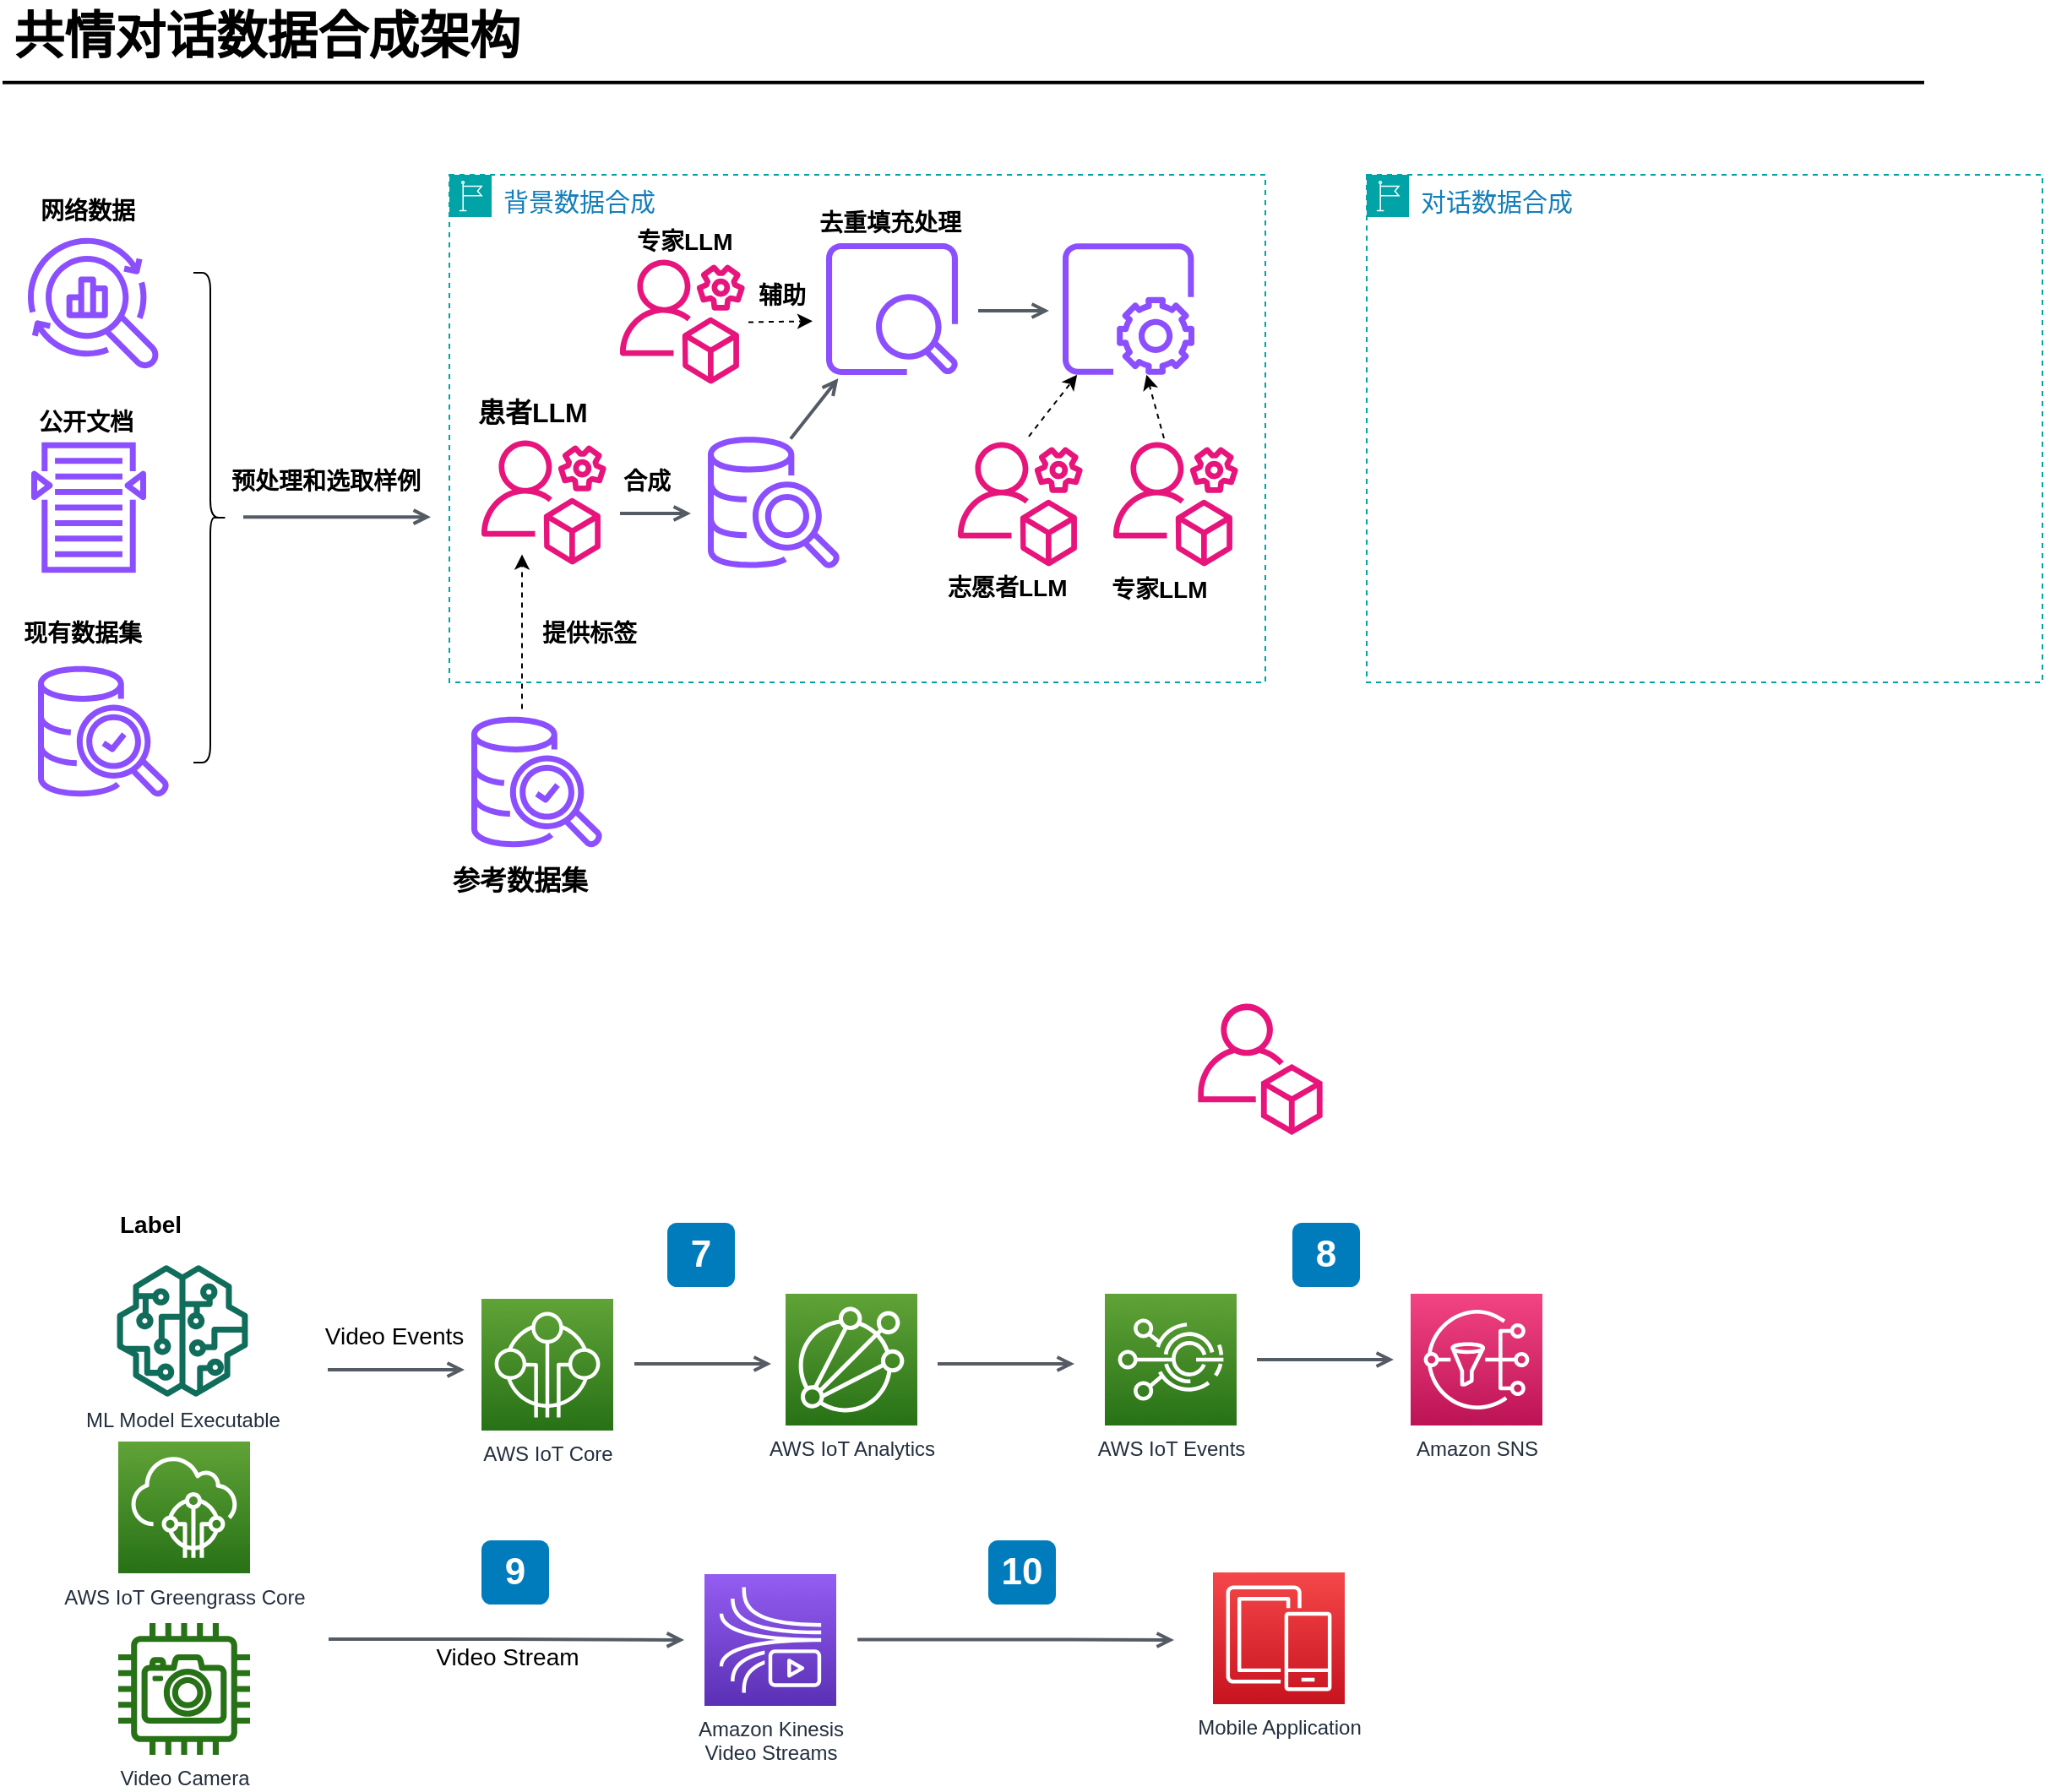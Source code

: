 <mxfile version="26.2.3">
  <diagram id="Ht1M8jgEwFfnCIfOTk4-" name="Page-1">
    <mxGraphModel dx="720" dy="396" grid="1" gridSize="10" guides="1" tooltips="1" connect="1" arrows="1" fold="1" page="1" pageScale="1" pageWidth="1169" pageHeight="827" math="0" shadow="0">
      <root>
        <mxCell id="0" />
        <mxCell id="1" parent="0" />
        <mxCell id="-QjtrjUzRDEMRZ5MF8oH-18" value="ML Model Executable" style="outlineConnect=0;fontColor=#232F3E;gradientColor=none;fillColor=#116D5B;strokeColor=none;dashed=0;verticalLabelPosition=bottom;verticalAlign=top;align=center;html=1;fontSize=12;fontStyle=0;aspect=fixed;pointerEvents=1;shape=mxgraph.aws4.sagemaker_model;" parent="1" vertex="1">
          <mxGeometry x="120" y="845" width="78" height="78" as="geometry" />
        </mxCell>
        <mxCell id="-QjtrjUzRDEMRZ5MF8oH-19" value="AWS IoT Greengrass Core" style="outlineConnect=0;fontColor=#232F3E;gradientColor=#60A337;gradientDirection=north;fillColor=#277116;strokeColor=#ffffff;dashed=0;verticalLabelPosition=bottom;verticalAlign=top;align=center;html=1;fontSize=12;fontStyle=0;aspect=fixed;shape=mxgraph.aws4.resourceIcon;resIcon=mxgraph.aws4.iot_core;" parent="1" vertex="1">
          <mxGeometry x="121" y="949.5" width="78" height="78" as="geometry" />
        </mxCell>
        <mxCell id="-QjtrjUzRDEMRZ5MF8oH-20" value="Video Camera" style="outlineConnect=0;fontColor=#232F3E;gradientColor=none;fillColor=#277116;strokeColor=none;dashed=0;verticalLabelPosition=bottom;verticalAlign=top;align=center;html=1;fontSize=12;fontStyle=0;aspect=fixed;pointerEvents=1;shape=mxgraph.aws4.camera;" parent="1" vertex="1">
          <mxGeometry x="121" y="1057" width="78" height="78" as="geometry" />
        </mxCell>
        <mxCell id="-QjtrjUzRDEMRZ5MF8oH-21" value="AWS IoT Core" style="outlineConnect=0;fontColor=#232F3E;gradientColor=#60A337;gradientDirection=north;fillColor=#277116;strokeColor=#ffffff;dashed=0;verticalLabelPosition=bottom;verticalAlign=top;align=center;html=1;fontSize=12;fontStyle=0;aspect=fixed;shape=mxgraph.aws4.resourceIcon;resIcon=mxgraph.aws4.internet_of_things;" parent="1" vertex="1">
          <mxGeometry x="336" y="865" width="78" height="78" as="geometry" />
        </mxCell>
        <mxCell id="-QjtrjUzRDEMRZ5MF8oH-22" value="AWS IoT Analytics" style="outlineConnect=0;fontColor=#232F3E;gradientColor=#60A337;gradientDirection=north;fillColor=#277116;strokeColor=#ffffff;dashed=0;verticalLabelPosition=bottom;verticalAlign=top;align=center;html=1;fontSize=12;fontStyle=0;aspect=fixed;shape=mxgraph.aws4.resourceIcon;resIcon=mxgraph.aws4.iot_analytics;" parent="1" vertex="1">
          <mxGeometry x="516" y="862" width="78" height="78" as="geometry" />
        </mxCell>
        <mxCell id="-QjtrjUzRDEMRZ5MF8oH-23" value="AWS IoT Events" style="outlineConnect=0;fontColor=#232F3E;gradientColor=#60A337;gradientDirection=north;fillColor=#277116;strokeColor=#ffffff;dashed=0;verticalLabelPosition=bottom;verticalAlign=top;align=center;html=1;fontSize=12;fontStyle=0;aspect=fixed;shape=mxgraph.aws4.resourceIcon;resIcon=mxgraph.aws4.iot_events;" parent="1" vertex="1">
          <mxGeometry x="705" y="862" width="78" height="78" as="geometry" />
        </mxCell>
        <mxCell id="-QjtrjUzRDEMRZ5MF8oH-24" value="Amazon SNS" style="outlineConnect=0;fontColor=#232F3E;gradientColor=#F34482;gradientDirection=north;fillColor=#BC1356;strokeColor=#ffffff;dashed=0;verticalLabelPosition=bottom;verticalAlign=top;align=center;html=1;fontSize=12;fontStyle=0;aspect=fixed;shape=mxgraph.aws4.resourceIcon;resIcon=mxgraph.aws4.sns;" parent="1" vertex="1">
          <mxGeometry x="886" y="862" width="78" height="78" as="geometry" />
        </mxCell>
        <mxCell id="-QjtrjUzRDEMRZ5MF8oH-25" value="Amazon Kinesis&lt;br&gt;Video Streams&lt;br&gt;" style="outlineConnect=0;fontColor=#232F3E;gradientColor=#945DF2;gradientDirection=north;fillColor=#5A30B5;strokeColor=#ffffff;dashed=0;verticalLabelPosition=bottom;verticalAlign=top;align=center;html=1;fontSize=12;fontStyle=0;aspect=fixed;shape=mxgraph.aws4.resourceIcon;resIcon=mxgraph.aws4.kinesis_video_streams;" parent="1" vertex="1">
          <mxGeometry x="468" y="1028" width="78" height="78" as="geometry" />
        </mxCell>
        <mxCell id="-QjtrjUzRDEMRZ5MF8oH-26" value="Mobile Application" style="outlineConnect=0;fontColor=#232F3E;gradientColor=#F54749;gradientDirection=north;fillColor=#C7131F;strokeColor=#ffffff;dashed=0;verticalLabelPosition=bottom;verticalAlign=top;align=center;html=1;fontSize=12;fontStyle=0;aspect=fixed;shape=mxgraph.aws4.resourceIcon;resIcon=mxgraph.aws4.mobile;" parent="1" vertex="1">
          <mxGeometry x="769" y="1027" width="78" height="78" as="geometry" />
        </mxCell>
        <mxCell id="-QjtrjUzRDEMRZ5MF8oH-32" value="7" style="rounded=1;whiteSpace=wrap;html=1;fillColor=#007CBD;strokeColor=none;fontColor=#FFFFFF;fontStyle=1;fontSize=22;" parent="1" vertex="1">
          <mxGeometry x="446" y="820" width="40" height="38" as="geometry" />
        </mxCell>
        <mxCell id="-QjtrjUzRDEMRZ5MF8oH-33" value="8" style="rounded=1;whiteSpace=wrap;html=1;fillColor=#007CBD;strokeColor=none;fontColor=#FFFFFF;fontStyle=1;fontSize=22;" parent="1" vertex="1">
          <mxGeometry x="816" y="820" width="40" height="38" as="geometry" />
        </mxCell>
        <mxCell id="-QjtrjUzRDEMRZ5MF8oH-34" value="9" style="rounded=1;whiteSpace=wrap;html=1;fillColor=#007CBD;strokeColor=none;fontColor=#FFFFFF;fontStyle=1;fontSize=22;" parent="1" vertex="1">
          <mxGeometry x="336" y="1008" width="40" height="38" as="geometry" />
        </mxCell>
        <mxCell id="-QjtrjUzRDEMRZ5MF8oH-35" value="10" style="rounded=1;whiteSpace=wrap;html=1;fillColor=#007CBD;strokeColor=none;fontColor=#FFFFFF;fontStyle=1;fontSize=22;" parent="1" vertex="1">
          <mxGeometry x="636" y="1008" width="40" height="38" as="geometry" />
        </mxCell>
        <mxCell id="-QjtrjUzRDEMRZ5MF8oH-47" value="共情对话数据合成架构" style="text;html=1;resizable=0;points=[];autosize=1;align=left;verticalAlign=top;spacingTop=-4;fontSize=30;fontStyle=1" parent="1" vertex="1">
          <mxGeometry x="56.5" y="96.5" width="330" height="40" as="geometry" />
        </mxCell>
        <mxCell id="SCVMTBWpLvtzJIhz15lM-1" value="" style="line;strokeWidth=2;html=1;fontSize=14;" parent="1" vertex="1">
          <mxGeometry x="52.5" y="139.5" width="1137.5" height="10.73" as="geometry" />
        </mxCell>
        <mxCell id="SCVMTBWpLvtzJIhz15lM-2" value="&lt;span&gt;网络数据&lt;/span&gt;" style="text;html=1;resizable=0;points=[];autosize=1;align=left;verticalAlign=top;spacingTop=-4;fontSize=14;fontStyle=1" parent="1" vertex="1">
          <mxGeometry x="72.5" y="210" width="80" height="20" as="geometry" />
        </mxCell>
        <mxCell id="SCVMTBWpLvtzJIhz15lM-22" value="&lt;span&gt;Label&lt;/span&gt;" style="text;html=1;resizable=0;points=[];autosize=1;align=left;verticalAlign=top;spacingTop=-4;fontSize=14;fontStyle=1" parent="1" vertex="1">
          <mxGeometry x="120" y="810" width="50" height="20" as="geometry" />
        </mxCell>
        <mxCell id="SCVMTBWpLvtzJIhz15lM-23" value="" style="shape=curlyBracket;whiteSpace=wrap;html=1;rounded=1;fontSize=14;flipH=1;" parent="1" vertex="1">
          <mxGeometry x="165.5" y="257.5" width="20" height="290" as="geometry" />
        </mxCell>
        <mxCell id="SCVMTBWpLvtzJIhz15lM-24" value="Video Events" style="edgeStyle=orthogonalEdgeStyle;html=1;endArrow=open;elbow=vertical;startArrow=none;endFill=0;strokeColor=#545B64;rounded=0;fontSize=14;strokeWidth=2;" parent="1" edge="1">
          <mxGeometry x="-0.037" y="20" width="100" relative="1" as="geometry">
            <mxPoint x="245" y="907" as="sourcePoint" />
            <mxPoint x="326" y="907" as="targetPoint" />
            <mxPoint as="offset" />
          </mxGeometry>
        </mxCell>
        <mxCell id="SCVMTBWpLvtzJIhz15lM-25" value="" style="edgeStyle=orthogonalEdgeStyle;html=1;endArrow=open;elbow=vertical;startArrow=none;endFill=0;strokeColor=#545B64;rounded=0;fontSize=14;strokeWidth=2;" parent="1" edge="1">
          <mxGeometry x="-0.037" y="20" width="100" relative="1" as="geometry">
            <mxPoint x="426.5" y="903.5" as="sourcePoint" />
            <mxPoint x="507.5" y="903.5" as="targetPoint" />
            <mxPoint as="offset" />
          </mxGeometry>
        </mxCell>
        <mxCell id="SCVMTBWpLvtzJIhz15lM-26" value="" style="edgeStyle=orthogonalEdgeStyle;html=1;endArrow=open;elbow=vertical;startArrow=none;endFill=0;strokeColor=#545B64;rounded=0;fontSize=14;strokeWidth=2;" parent="1" edge="1">
          <mxGeometry x="-0.037" y="20" width="100" relative="1" as="geometry">
            <mxPoint x="606" y="903.5" as="sourcePoint" />
            <mxPoint x="687" y="903.5" as="targetPoint" />
            <mxPoint as="offset" />
          </mxGeometry>
        </mxCell>
        <mxCell id="SCVMTBWpLvtzJIhz15lM-27" value="" style="edgeStyle=orthogonalEdgeStyle;html=1;endArrow=open;elbow=vertical;startArrow=none;endFill=0;strokeColor=#545B64;rounded=0;fontSize=14;strokeWidth=2;" parent="1" edge="1">
          <mxGeometry x="-0.037" y="20" width="100" relative="1" as="geometry">
            <mxPoint x="795" y="901" as="sourcePoint" />
            <mxPoint x="876" y="901" as="targetPoint" />
            <mxPoint as="offset" />
          </mxGeometry>
        </mxCell>
        <mxCell id="SCVMTBWpLvtzJIhz15lM-28" value="Video Stream" style="edgeStyle=orthogonalEdgeStyle;html=1;endArrow=open;elbow=vertical;startArrow=none;endFill=0;strokeColor=#545B64;rounded=0;fontSize=14;strokeWidth=2;" parent="1" edge="1">
          <mxGeometry x="0.004" y="-11" width="100" relative="1" as="geometry">
            <mxPoint x="245.5" y="1066.5" as="sourcePoint" />
            <mxPoint x="456" y="1067" as="targetPoint" />
            <mxPoint as="offset" />
            <Array as="points">
              <mxPoint x="351" y="1067" />
            </Array>
          </mxGeometry>
        </mxCell>
        <mxCell id="SCVMTBWpLvtzJIhz15lM-29" value="" style="edgeStyle=orthogonalEdgeStyle;html=1;endArrow=open;elbow=vertical;startArrow=none;endFill=0;strokeColor=#545B64;rounded=0;fontSize=14;strokeWidth=2;" parent="1" edge="1">
          <mxGeometry x="0.004" y="-11" width="100" relative="1" as="geometry">
            <mxPoint x="558.571" y="1066.714" as="sourcePoint" />
            <mxPoint x="746" y="1067" as="targetPoint" />
            <mxPoint as="offset" />
            <Array as="points">
              <mxPoint x="664" y="1067" />
            </Array>
          </mxGeometry>
        </mxCell>
        <mxCell id="Duc4K9M7gjFmPuZsD6SS-3" value="&lt;font style=&quot;font-size: 15px;&quot;&gt;背景数据合成&lt;/font&gt;" style="points=[[0,0],[0.25,0],[0.5,0],[0.75,0],[1,0],[1,0.25],[1,0.5],[1,0.75],[1,1],[0.75,1],[0.5,1],[0.25,1],[0,1],[0,0.75],[0,0.5],[0,0.25]];outlineConnect=0;gradientColor=none;html=1;whiteSpace=wrap;fontSize=12;fontStyle=0;container=1;pointerEvents=0;collapsible=0;recursiveResize=0;shape=mxgraph.aws4.group;grIcon=mxgraph.aws4.group_region;strokeColor=#00A4A6;fillColor=none;verticalAlign=top;align=left;spacingLeft=30;fontColor=#147EBA;dashed=1;" vertex="1" parent="1">
          <mxGeometry x="317" y="199.5" width="483" height="300.5" as="geometry" />
        </mxCell>
        <mxCell id="Duc4K9M7gjFmPuZsD6SS-17" value="" style="sketch=0;outlineConnect=0;fontColor=#232F3E;gradientColor=none;fillColor=#E7157B;strokeColor=none;dashed=0;verticalLabelPosition=bottom;verticalAlign=top;align=center;html=1;fontSize=12;fontStyle=0;aspect=fixed;pointerEvents=1;shape=mxgraph.aws4.organizations_management_account;" vertex="1" parent="Duc4K9M7gjFmPuZsD6SS-3">
          <mxGeometry x="19" y="155" width="74" height="78" as="geometry" />
        </mxCell>
        <mxCell id="Duc4K9M7gjFmPuZsD6SS-22" value="" style="edgeStyle=none;orthogonalLoop=1;jettySize=auto;html=1;rounded=0;dashed=1;" edge="1" parent="Duc4K9M7gjFmPuZsD6SS-3">
          <mxGeometry width="100" relative="1" as="geometry">
            <mxPoint x="43.0" y="316.21" as="sourcePoint" />
            <mxPoint x="43.0" y="224.79" as="targetPoint" />
            <Array as="points" />
          </mxGeometry>
        </mxCell>
        <mxCell id="SCVMTBWpLvtzJIhz15lM-21" value="患者LLM" style="text;html=1;resizable=0;points=[];autosize=1;align=left;verticalAlign=top;spacingTop=-4;fontSize=16;fontStyle=1" parent="Duc4K9M7gjFmPuZsD6SS-3" vertex="1">
          <mxGeometry x="15" y="128" width="90" height="30" as="geometry" />
        </mxCell>
        <mxCell id="Duc4K9M7gjFmPuZsD6SS-24" value="&lt;span&gt;提供标签&lt;/span&gt;" style="text;html=1;resizable=0;points=[];autosize=1;align=left;verticalAlign=top;spacingTop=-4;fontSize=14;fontStyle=1" vertex="1" parent="Duc4K9M7gjFmPuZsD6SS-3">
          <mxGeometry x="53" y="260.5" width="80" height="20" as="geometry" />
        </mxCell>
        <mxCell id="Duc4K9M7gjFmPuZsD6SS-25" value="" style="edgeStyle=orthogonalEdgeStyle;html=1;endArrow=open;elbow=vertical;startArrow=none;endFill=0;strokeColor=#545B64;rounded=0;fontSize=14;strokeWidth=2;" edge="1" parent="Duc4K9M7gjFmPuZsD6SS-3">
          <mxGeometry x="-0.037" y="20" width="100" relative="1" as="geometry">
            <mxPoint x="101" y="200.5" as="sourcePoint" />
            <mxPoint x="143" y="200.5" as="targetPoint" />
            <mxPoint as="offset" />
          </mxGeometry>
        </mxCell>
        <mxCell id="Duc4K9M7gjFmPuZsD6SS-26" value="" style="sketch=0;outlineConnect=0;fontColor=#232F3E;gradientColor=none;fillColor=#8C4FFF;strokeColor=none;dashed=0;verticalLabelPosition=bottom;verticalAlign=top;align=center;html=1;fontSize=12;fontStyle=0;aspect=fixed;pointerEvents=1;shape=mxgraph.aws4.redshift_query_editor_v20_light;" vertex="1" parent="Duc4K9M7gjFmPuZsD6SS-3">
          <mxGeometry x="153" y="155" width="78" height="78" as="geometry" />
        </mxCell>
        <mxCell id="Duc4K9M7gjFmPuZsD6SS-27" value="&lt;span&gt;合成&lt;/span&gt;" style="text;html=1;resizable=0;points=[];autosize=1;align=left;verticalAlign=top;spacingTop=-4;fontSize=14;fontStyle=1" vertex="1" parent="Duc4K9M7gjFmPuZsD6SS-3">
          <mxGeometry x="101" y="170.5" width="50" height="20" as="geometry" />
        </mxCell>
        <mxCell id="Duc4K9M7gjFmPuZsD6SS-28" value="" style="sketch=0;outlineConnect=0;fontColor=#232F3E;gradientColor=none;fillColor=#8C4FFF;strokeColor=none;dashed=0;verticalLabelPosition=bottom;verticalAlign=top;align=center;html=1;fontSize=12;fontStyle=0;aspect=fixed;pointerEvents=1;shape=mxgraph.aws4.opensearch_service_data_node;" vertex="1" parent="Duc4K9M7gjFmPuZsD6SS-3">
          <mxGeometry x="223" y="40.5" width="78" height="78" as="geometry" />
        </mxCell>
        <mxCell id="Duc4K9M7gjFmPuZsD6SS-29" value="" style="sketch=0;outlineConnect=0;fontColor=#232F3E;gradientColor=none;fillColor=#8C4FFF;strokeColor=none;dashed=0;verticalLabelPosition=bottom;verticalAlign=top;align=center;html=1;fontSize=12;fontStyle=0;aspect=fixed;pointerEvents=1;shape=mxgraph.aws4.opensearch_service_cluster_administrator_node;" vertex="1" parent="Duc4K9M7gjFmPuZsD6SS-3">
          <mxGeometry x="363" y="40.5" width="78" height="78" as="geometry" />
        </mxCell>
        <mxCell id="Duc4K9M7gjFmPuZsD6SS-30" value="" style="html=1;endArrow=open;elbow=vertical;startArrow=none;endFill=0;strokeColor=#545B64;rounded=0;fontSize=14;strokeWidth=2;" edge="1" parent="Duc4K9M7gjFmPuZsD6SS-3">
          <mxGeometry x="-0.037" y="20" width="100" relative="1" as="geometry">
            <mxPoint x="202" y="156.31" as="sourcePoint" />
            <mxPoint x="230.243" y="120.498" as="targetPoint" />
            <mxPoint as="offset" />
          </mxGeometry>
        </mxCell>
        <mxCell id="Duc4K9M7gjFmPuZsD6SS-31" value="" style="sketch=0;outlineConnect=0;fontColor=#232F3E;gradientColor=none;fillColor=#E7157B;strokeColor=none;dashed=0;verticalLabelPosition=bottom;verticalAlign=top;align=center;html=1;fontSize=12;fontStyle=0;aspect=fixed;pointerEvents=1;shape=mxgraph.aws4.organizations_management_account;" vertex="1" parent="Duc4K9M7gjFmPuZsD6SS-3">
          <mxGeometry x="301" y="156" width="74" height="78" as="geometry" />
        </mxCell>
        <mxCell id="Duc4K9M7gjFmPuZsD6SS-33" value="" style="sketch=0;outlineConnect=0;fontColor=#232F3E;gradientColor=none;fillColor=#E7157B;strokeColor=none;dashed=0;verticalLabelPosition=bottom;verticalAlign=top;align=center;html=1;fontSize=12;fontStyle=0;aspect=fixed;pointerEvents=1;shape=mxgraph.aws4.organizations_management_account;" vertex="1" parent="Duc4K9M7gjFmPuZsD6SS-3">
          <mxGeometry x="393" y="156" width="74" height="78" as="geometry" />
        </mxCell>
        <mxCell id="Duc4K9M7gjFmPuZsD6SS-34" value="" style="sketch=0;outlineConnect=0;fontColor=#232F3E;gradientColor=none;fillColor=#E7157B;strokeColor=none;dashed=0;verticalLabelPosition=bottom;verticalAlign=top;align=center;html=1;fontSize=12;fontStyle=0;aspect=fixed;pointerEvents=1;shape=mxgraph.aws4.organizations_management_account;" vertex="1" parent="Duc4K9M7gjFmPuZsD6SS-3">
          <mxGeometry x="101" y="48" width="74" height="78" as="geometry" />
        </mxCell>
        <mxCell id="Duc4K9M7gjFmPuZsD6SS-35" value="&lt;span&gt;专家LLM&lt;/span&gt;" style="text;html=1;resizable=0;points=[];autosize=1;align=left;verticalAlign=top;spacingTop=-4;fontSize=14;fontStyle=1" vertex="1" parent="Duc4K9M7gjFmPuZsD6SS-3">
          <mxGeometry x="109" y="28" width="80" height="20" as="geometry" />
        </mxCell>
        <mxCell id="Duc4K9M7gjFmPuZsD6SS-36" value="" style="edgeStyle=none;orthogonalLoop=1;jettySize=auto;html=1;rounded=0;dashed=1;" edge="1" parent="Duc4K9M7gjFmPuZsD6SS-3">
          <mxGeometry width="100" relative="1" as="geometry">
            <mxPoint x="177" y="87.24" as="sourcePoint" />
            <mxPoint x="215" y="86.66" as="targetPoint" />
            <Array as="points" />
          </mxGeometry>
        </mxCell>
        <mxCell id="Duc4K9M7gjFmPuZsD6SS-37" value="&lt;span&gt;辅助&lt;/span&gt;" style="text;html=1;resizable=0;points=[];autosize=1;align=left;verticalAlign=top;spacingTop=-4;fontSize=14;fontStyle=1" vertex="1" parent="Duc4K9M7gjFmPuZsD6SS-3">
          <mxGeometry x="181" y="60.5" width="50" height="20" as="geometry" />
        </mxCell>
        <mxCell id="Duc4K9M7gjFmPuZsD6SS-38" value="&lt;span&gt;去重填充处理&lt;/span&gt;" style="text;html=1;resizable=0;points=[];autosize=1;align=left;verticalAlign=top;spacingTop=-4;fontSize=14;fontStyle=1" vertex="1" parent="Duc4K9M7gjFmPuZsD6SS-3">
          <mxGeometry x="217" y="17.5" width="110" height="20" as="geometry" />
        </mxCell>
        <mxCell id="Duc4K9M7gjFmPuZsD6SS-40" value="" style="edgeStyle=orthogonalEdgeStyle;html=1;endArrow=open;elbow=vertical;startArrow=none;endFill=0;strokeColor=#545B64;rounded=0;fontSize=14;strokeWidth=2;" edge="1" parent="Duc4K9M7gjFmPuZsD6SS-3">
          <mxGeometry x="-0.037" y="20" width="100" relative="1" as="geometry">
            <mxPoint x="313" y="80.5" as="sourcePoint" />
            <mxPoint x="355" y="80.5" as="targetPoint" />
            <mxPoint as="offset" />
          </mxGeometry>
        </mxCell>
        <mxCell id="Duc4K9M7gjFmPuZsD6SS-41" value="" style="edgeStyle=none;orthogonalLoop=1;jettySize=auto;html=1;rounded=0;dashed=1;" edge="1" parent="Duc4K9M7gjFmPuZsD6SS-3" target="Duc4K9M7gjFmPuZsD6SS-29">
          <mxGeometry width="100" relative="1" as="geometry">
            <mxPoint x="343" y="154.89" as="sourcePoint" />
            <mxPoint x="381" y="154.31" as="targetPoint" />
            <Array as="points" />
          </mxGeometry>
        </mxCell>
        <mxCell id="Duc4K9M7gjFmPuZsD6SS-42" value="" style="edgeStyle=none;orthogonalLoop=1;jettySize=auto;html=1;rounded=0;dashed=1;" edge="1" parent="Duc4K9M7gjFmPuZsD6SS-3" target="Duc4K9M7gjFmPuZsD6SS-29">
          <mxGeometry width="100" relative="1" as="geometry">
            <mxPoint x="423" y="156.0" as="sourcePoint" />
            <mxPoint x="452" y="119.11" as="targetPoint" />
            <Array as="points" />
          </mxGeometry>
        </mxCell>
        <mxCell id="Duc4K9M7gjFmPuZsD6SS-43" value="&lt;span&gt;志愿者LLM&lt;/span&gt;" style="text;html=1;resizable=0;points=[];autosize=1;align=left;verticalAlign=top;spacingTop=-4;fontSize=14;fontStyle=1" vertex="1" parent="Duc4K9M7gjFmPuZsD6SS-3">
          <mxGeometry x="293" y="233.5" width="90" height="20" as="geometry" />
        </mxCell>
        <mxCell id="Duc4K9M7gjFmPuZsD6SS-44" value="&lt;span&gt;专家LLM&lt;/span&gt;" style="text;html=1;resizable=0;points=[];autosize=1;align=left;verticalAlign=top;spacingTop=-4;fontSize=14;fontStyle=1" vertex="1" parent="Duc4K9M7gjFmPuZsD6SS-3">
          <mxGeometry x="390" y="234" width="80" height="20" as="geometry" />
        </mxCell>
        <mxCell id="Duc4K9M7gjFmPuZsD6SS-7" value="" style="sketch=0;outlineConnect=0;fontColor=#232F3E;gradientColor=none;fillColor=#8C4FFF;strokeColor=none;dashed=0;verticalLabelPosition=bottom;verticalAlign=top;align=center;html=1;fontSize=12;fontStyle=0;aspect=fixed;pointerEvents=1;shape=mxgraph.aws4.search_documents;" vertex="1" parent="1">
          <mxGeometry x="69.5" y="357.5" width="68" height="78" as="geometry" />
        </mxCell>
        <mxCell id="Duc4K9M7gjFmPuZsD6SS-8" value="" style="sketch=0;outlineConnect=0;fontColor=#232F3E;gradientColor=none;fillColor=#8C4FFF;strokeColor=none;dashed=0;verticalLabelPosition=bottom;verticalAlign=top;align=center;html=1;fontSize=12;fontStyle=0;aspect=fixed;pointerEvents=1;shape=mxgraph.aws4.aws_glue_data_quality;" vertex="1" parent="1">
          <mxGeometry x="73.5" y="490" width="78" height="78" as="geometry" />
        </mxCell>
        <mxCell id="Duc4K9M7gjFmPuZsD6SS-9" value="" style="sketch=0;outlineConnect=0;fontColor=#232F3E;gradientColor=none;fillColor=#8C4FFF;strokeColor=none;dashed=0;verticalLabelPosition=bottom;verticalAlign=top;align=center;html=1;fontSize=12;fontStyle=0;aspect=fixed;pointerEvents=1;shape=mxgraph.aws4.opensearch_observability;" vertex="1" parent="1">
          <mxGeometry x="67.5" y="236.5" width="78" height="78" as="geometry" />
        </mxCell>
        <mxCell id="Duc4K9M7gjFmPuZsD6SS-10" value="&lt;span&gt;公开文档&lt;/span&gt;" style="text;html=1;resizable=0;points=[];autosize=1;align=left;verticalAlign=top;spacingTop=-4;fontSize=14;fontStyle=1" vertex="1" parent="1">
          <mxGeometry x="71.5" y="334.5" width="80" height="20" as="geometry" />
        </mxCell>
        <mxCell id="Duc4K9M7gjFmPuZsD6SS-11" value="&lt;span&gt;现有数据集&lt;/span&gt;" style="text;html=1;resizable=0;points=[];autosize=1;align=left;verticalAlign=top;spacingTop=-4;fontSize=14;fontStyle=1" vertex="1" parent="1">
          <mxGeometry x="62.5" y="460" width="100" height="20" as="geometry" />
        </mxCell>
        <mxCell id="Duc4K9M7gjFmPuZsD6SS-14" value="&lt;font style=&quot;font-size: 15px;&quot;&gt;对话数据合成&lt;/font&gt;" style="points=[[0,0],[0.25,0],[0.5,0],[0.75,0],[1,0],[1,0.25],[1,0.5],[1,0.75],[1,1],[0.75,1],[0.5,1],[0.25,1],[0,1],[0,0.75],[0,0.5],[0,0.25]];outlineConnect=0;gradientColor=none;html=1;whiteSpace=wrap;fontSize=12;fontStyle=0;container=1;pointerEvents=0;collapsible=0;recursiveResize=0;shape=mxgraph.aws4.group;grIcon=mxgraph.aws4.group_region;strokeColor=#00A4A6;fillColor=none;verticalAlign=top;align=left;spacingLeft=30;fontColor=#147EBA;dashed=1;" vertex="1" parent="1">
          <mxGeometry x="860" y="199.5" width="400" height="300.5" as="geometry" />
        </mxCell>
        <mxCell id="Duc4K9M7gjFmPuZsD6SS-16" value="&lt;span&gt;预处理和选取样例&lt;/span&gt;" style="text;html=1;resizable=0;points=[];autosize=1;align=left;verticalAlign=top;spacingTop=-4;fontSize=14;fontStyle=1" vertex="1" parent="1">
          <mxGeometry x="185.5" y="370" width="140" height="20" as="geometry" />
        </mxCell>
        <mxCell id="Duc4K9M7gjFmPuZsD6SS-18" value="" style="sketch=0;outlineConnect=0;fontColor=#232F3E;gradientColor=none;fillColor=#E7157B;strokeColor=none;dashed=0;verticalLabelPosition=bottom;verticalAlign=top;align=center;html=1;fontSize=12;fontStyle=0;aspect=fixed;pointerEvents=1;shape=mxgraph.aws4.organizations_account;" vertex="1" parent="1">
          <mxGeometry x="760" y="690" width="74" height="78" as="geometry" />
        </mxCell>
        <mxCell id="Duc4K9M7gjFmPuZsD6SS-19" value="" style="sketch=0;outlineConnect=0;fontColor=#232F3E;gradientColor=none;fillColor=#8C4FFF;strokeColor=none;dashed=0;verticalLabelPosition=bottom;verticalAlign=top;align=center;html=1;fontSize=12;fontStyle=0;aspect=fixed;pointerEvents=1;shape=mxgraph.aws4.aws_glue_data_quality;" vertex="1" parent="1">
          <mxGeometry x="330" y="520" width="78" height="78" as="geometry" />
        </mxCell>
        <mxCell id="Duc4K9M7gjFmPuZsD6SS-20" value="" style="edgeStyle=orthogonalEdgeStyle;html=1;endArrow=open;elbow=vertical;startArrow=none;endFill=0;strokeColor=#545B64;rounded=0;fontSize=14;strokeWidth=2;" edge="1" parent="1">
          <mxGeometry x="-0.037" y="20" width="100" relative="1" as="geometry">
            <mxPoint x="195" y="402.08" as="sourcePoint" />
            <mxPoint x="306" y="402.08" as="targetPoint" />
            <mxPoint as="offset" />
          </mxGeometry>
        </mxCell>
        <mxCell id="Duc4K9M7gjFmPuZsD6SS-23" value="参考数据集" style="text;html=1;resizable=0;points=[];autosize=1;align=left;verticalAlign=top;spacingTop=-4;fontSize=16;fontStyle=1" vertex="1" parent="1">
          <mxGeometry x="317" y="605" width="100" height="30" as="geometry" />
        </mxCell>
      </root>
    </mxGraphModel>
  </diagram>
</mxfile>
